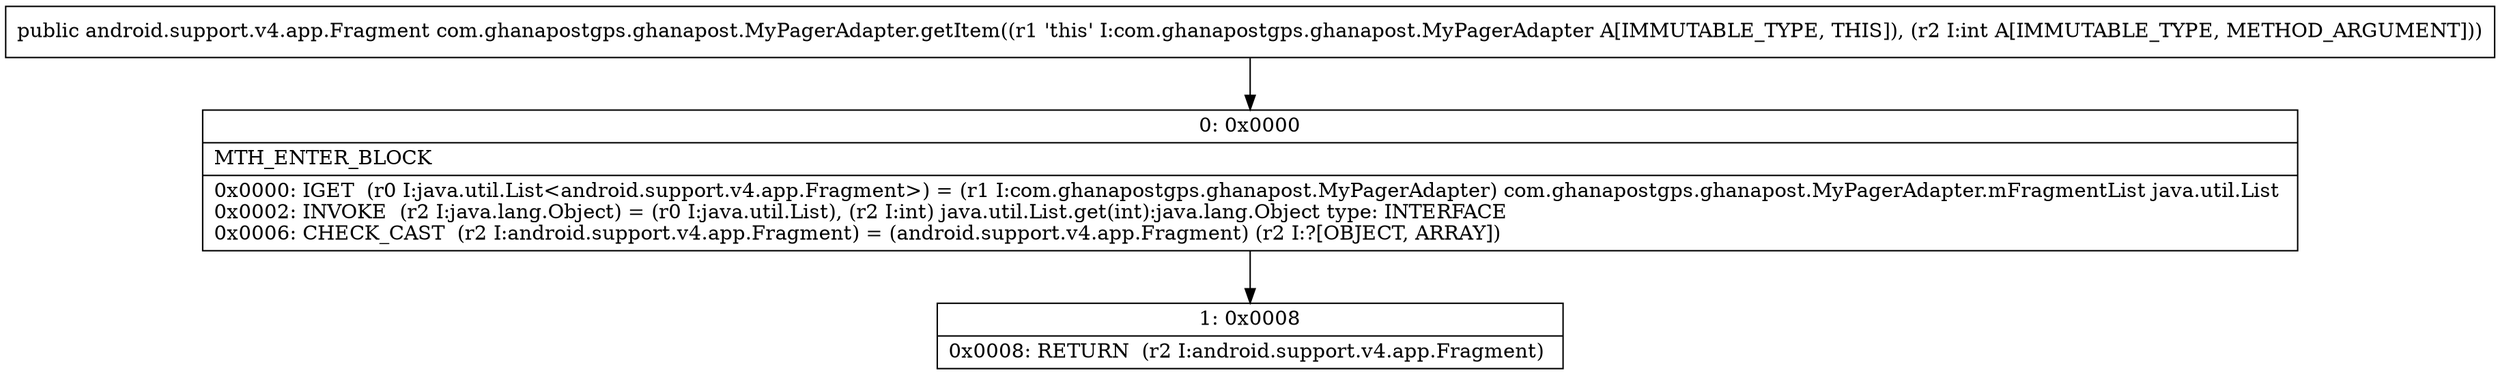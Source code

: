 digraph "CFG forcom.ghanapostgps.ghanapost.MyPagerAdapter.getItem(I)Landroid\/support\/v4\/app\/Fragment;" {
Node_0 [shape=record,label="{0\:\ 0x0000|MTH_ENTER_BLOCK\l|0x0000: IGET  (r0 I:java.util.List\<android.support.v4.app.Fragment\>) = (r1 I:com.ghanapostgps.ghanapost.MyPagerAdapter) com.ghanapostgps.ghanapost.MyPagerAdapter.mFragmentList java.util.List \l0x0002: INVOKE  (r2 I:java.lang.Object) = (r0 I:java.util.List), (r2 I:int) java.util.List.get(int):java.lang.Object type: INTERFACE \l0x0006: CHECK_CAST  (r2 I:android.support.v4.app.Fragment) = (android.support.v4.app.Fragment) (r2 I:?[OBJECT, ARRAY]) \l}"];
Node_1 [shape=record,label="{1\:\ 0x0008|0x0008: RETURN  (r2 I:android.support.v4.app.Fragment) \l}"];
MethodNode[shape=record,label="{public android.support.v4.app.Fragment com.ghanapostgps.ghanapost.MyPagerAdapter.getItem((r1 'this' I:com.ghanapostgps.ghanapost.MyPagerAdapter A[IMMUTABLE_TYPE, THIS]), (r2 I:int A[IMMUTABLE_TYPE, METHOD_ARGUMENT])) }"];
MethodNode -> Node_0;
Node_0 -> Node_1;
}

